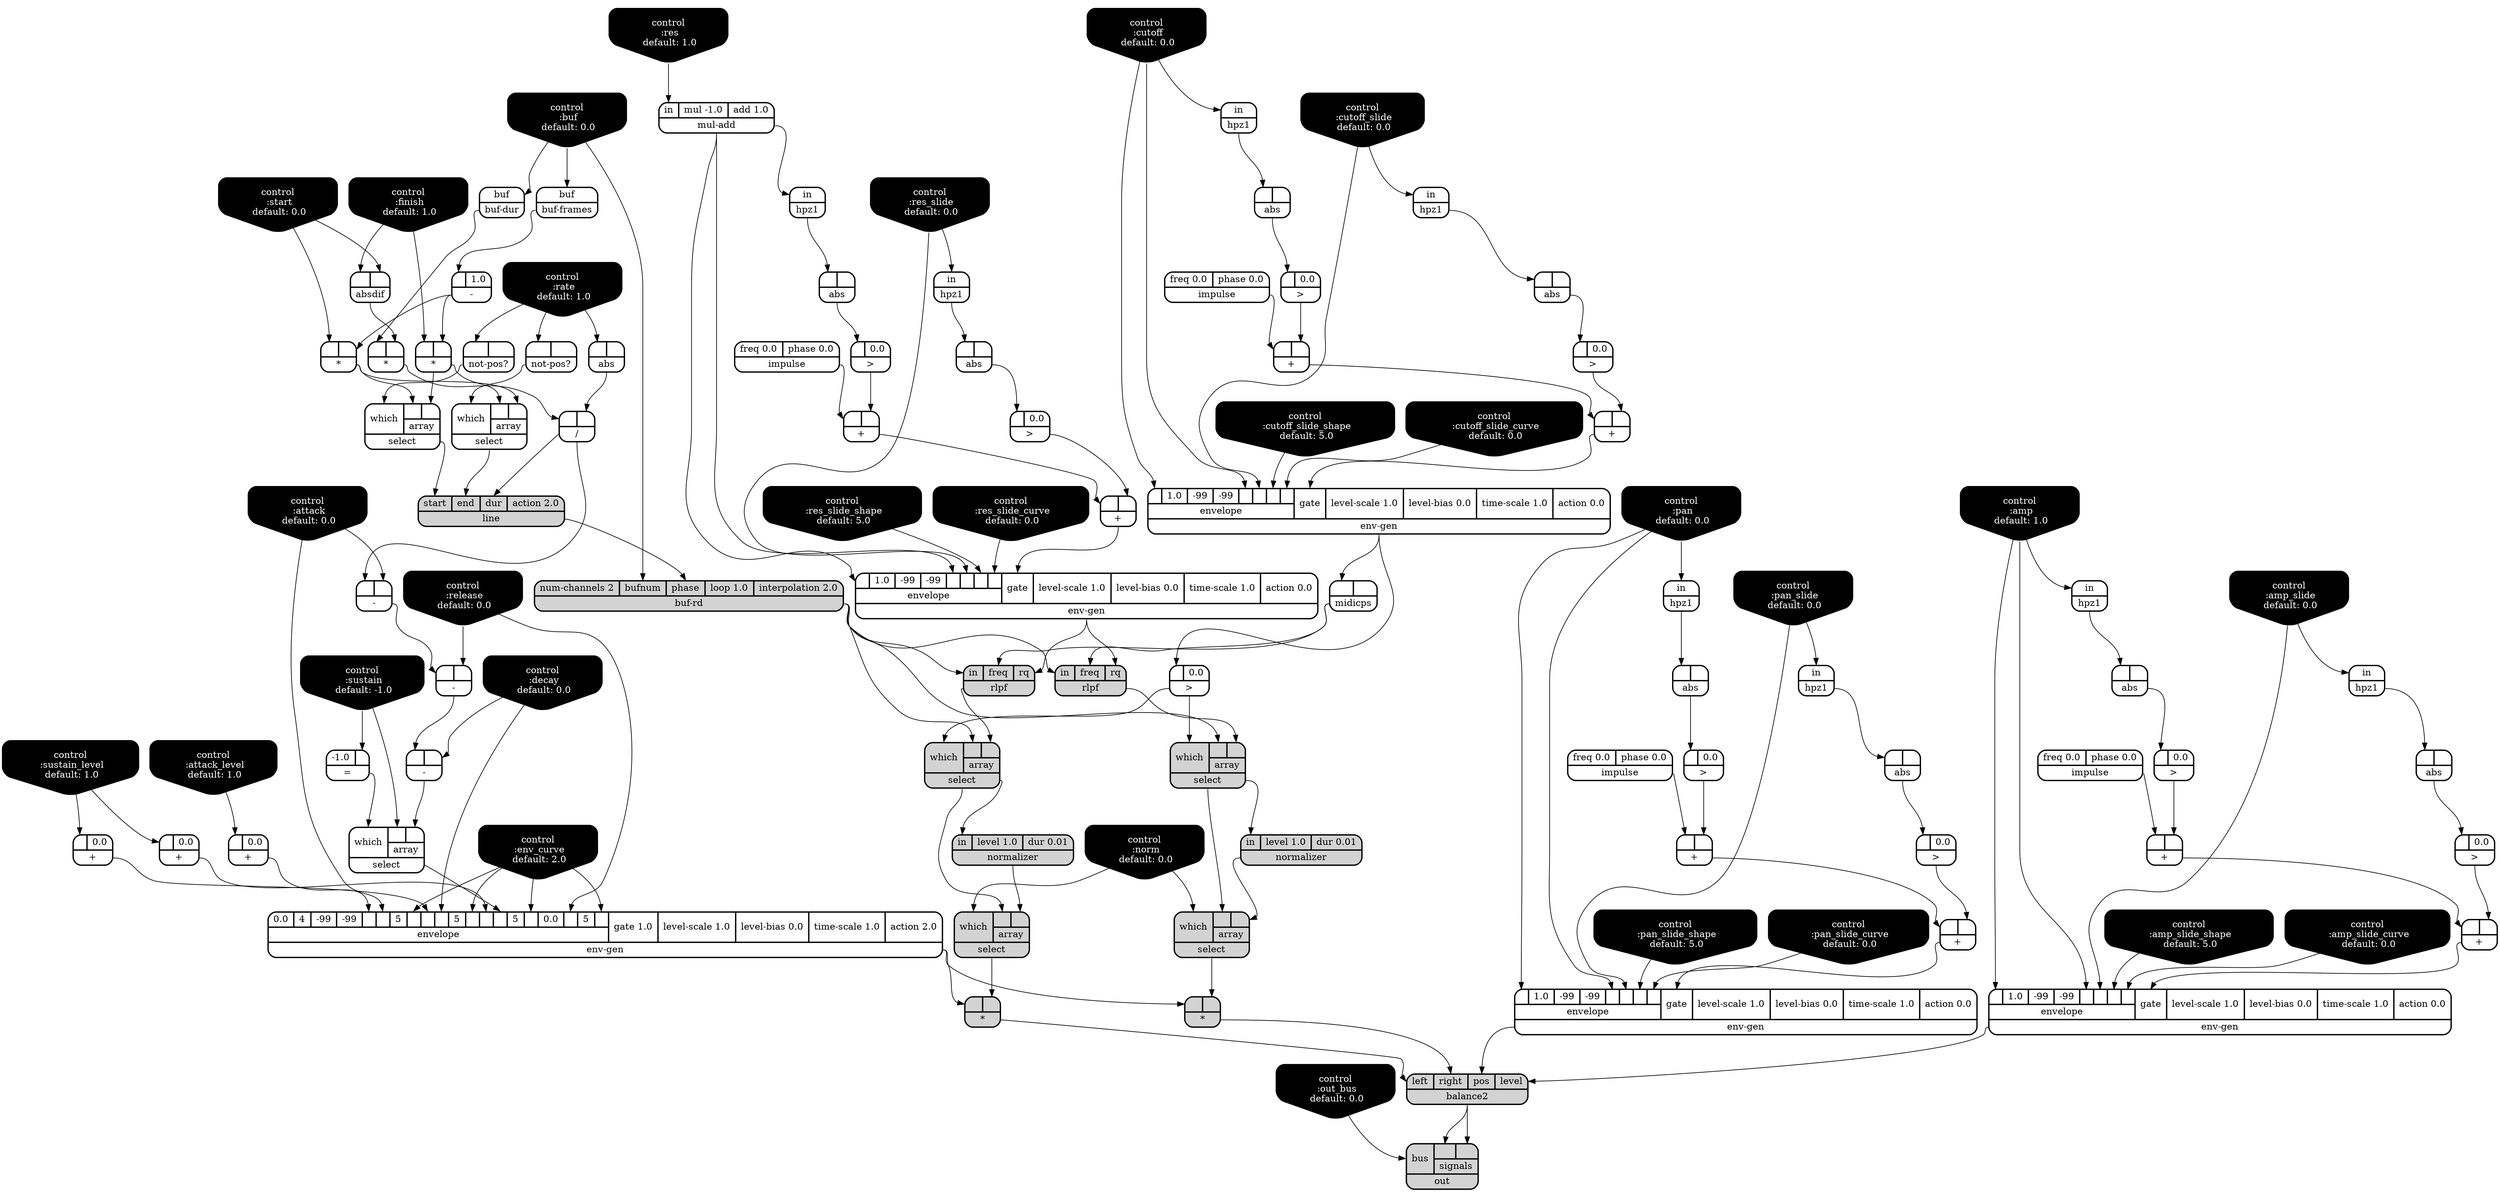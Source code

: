 digraph synthdef {
48 [label = "{{ <a> |<b> } |<__UG_NAME__>* }" style="bold, rounded" shape=record rankdir=LR];
49 [label = "{{ <a> |<b> } |<__UG_NAME__>* }" style="bold, rounded" shape=record rankdir=LR];
55 [label = "{{ <a> |<b> } |<__UG_NAME__>* }" style="bold, rounded" shape=record rankdir=LR];
85 [label = "{{ <a> |<b> } |<__UG_NAME__>* }" style="filled, bold, rounded"  shape=record rankdir=LR];
90 [label = "{{ <a> |<b> } |<__UG_NAME__>* }" style="filled, bold, rounded"  shape=record rankdir=LR];
39 [label = "{{ <a> |<b> } |<__UG_NAME__>+ }" style="bold, rounded" shape=record rankdir=LR];
41 [label = "{{ <a> |<b> } |<__UG_NAME__>+ }" style="bold, rounded" shape=record rankdir=LR];
65 [label = "{{ <a> |<b> } |<__UG_NAME__>+ }" style="bold, rounded" shape=record rankdir=LR];
67 [label = "{{ <a> |<b> } |<__UG_NAME__>+ }" style="bold, rounded" shape=record rankdir=LR];
77 [label = "{{ <a> |<b> 0.0} |<__UG_NAME__>+ }" style="bold, rounded" shape=record rankdir=LR];
80 [label = "{{ <a> |<b> 0.0} |<__UG_NAME__>+ }" style="bold, rounded" shape=record rankdir=LR];
81 [label = "{{ <a> |<b> 0.0} |<__UG_NAME__>+ }" style="bold, rounded" shape=record rankdir=LR];
92 [label = "{{ <a> |<b> } |<__UG_NAME__>+ }" style="bold, rounded" shape=record rankdir=LR];
96 [label = "{{ <a> |<b> } |<__UG_NAME__>+ }" style="bold, rounded" shape=record rankdir=LR];
102 [label = "{{ <a> |<b> } |<__UG_NAME__>+ }" style="bold, rounded" shape=record rankdir=LR];
104 [label = "{{ <a> |<b> } |<__UG_NAME__>+ }" style="bold, rounded" shape=record rankdir=LR];
47 [label = "{{ <a> |<b> 1.0} |<__UG_NAME__>- }" style="bold, rounded" shape=record rankdir=LR];
74 [label = "{{ <a> |<b> } |<__UG_NAME__>- }" style="bold, rounded" shape=record rankdir=LR];
75 [label = "{{ <a> |<b> } |<__UG_NAME__>- }" style="bold, rounded" shape=record rankdir=LR];
76 [label = "{{ <a> |<b> } |<__UG_NAME__>- }" style="bold, rounded" shape=record rankdir=LR];
57 [label = "{{ <a> |<b> } |<__UG_NAME__>/ }" style="bold, rounded" shape=record rankdir=LR];
78 [label = "{{ <a> -1.0|<b> } |<__UG_NAME__>= }" style="bold, rounded" shape=record rankdir=LR];
38 [label = "{{ <a> |<b> 0.0} |<__UG_NAME__>\> }" style="bold, rounded" shape=record rankdir=LR];
40 [label = "{{ <a> |<b> 0.0} |<__UG_NAME__>\> }" style="bold, rounded" shape=record rankdir=LR];
44 [label = "{{ <a> |<b> 0.0} |<__UG_NAME__>\> }" style="bold, rounded" shape=record rankdir=LR];
64 [label = "{{ <a> |<b> 0.0} |<__UG_NAME__>\> }" style="bold, rounded" shape=record rankdir=LR];
66 [label = "{{ <a> |<b> 0.0} |<__UG_NAME__>\> }" style="bold, rounded" shape=record rankdir=LR];
73 [label = "{{ <a> |<b> 0.0} |<__UG_NAME__>\> }" style="bold, rounded" shape=record rankdir=LR];
95 [label = "{{ <a> |<b> 0.0} |<__UG_NAME__>\> }" style="bold, rounded" shape=record rankdir=LR];
101 [label = "{{ <a> |<b> 0.0} |<__UG_NAME__>\> }" style="bold, rounded" shape=record rankdir=LR];
103 [label = "{{ <a> |<b> 0.0} |<__UG_NAME__>\> }" style="bold, rounded" shape=record rankdir=LR];
30 [label = "{{ <a> |<b> } |<__UG_NAME__>abs }" style="bold, rounded" shape=record rankdir=LR];
32 [label = "{{ <a> |<b> } |<__UG_NAME__>abs }" style="bold, rounded" shape=record rankdir=LR];
34 [label = "{{ <a> |<b> } |<__UG_NAME__>abs }" style="bold, rounded" shape=record rankdir=LR];
37 [label = "{{ <a> |<b> } |<__UG_NAME__>abs }" style="bold, rounded" shape=record rankdir=LR];
56 [label = "{{ <a> |<b> } |<__UG_NAME__>abs }" style="bold, rounded" shape=record rankdir=LR];
63 [label = "{{ <a> |<b> } |<__UG_NAME__>abs }" style="bold, rounded" shape=record rankdir=LR];
72 [label = "{{ <a> |<b> } |<__UG_NAME__>abs }" style="bold, rounded" shape=record rankdir=LR];
94 [label = "{{ <a> |<b> } |<__UG_NAME__>abs }" style="bold, rounded" shape=record rankdir=LR];
100 [label = "{{ <a> |<b> } |<__UG_NAME__>abs }" style="bold, rounded" shape=record rankdir=LR];
54 [label = "{{ <a> |<b> } |<__UG_NAME__>absdif }" style="bold, rounded" shape=record rankdir=LR];
106 [label = "{{ <left> left|<right> right|<pos> pos|<level> level} |<__UG_NAME__>balance2 }" style="filled, bold, rounded"  shape=record rankdir=LR];
53 [label = "{{ <buf> buf} |<__UG_NAME__>buf-dur }" style="bold, rounded" shape=record rankdir=LR];
46 [label = "{{ <buf> buf} |<__UG_NAME__>buf-frames }" style="bold, rounded" shape=record rankdir=LR];
59 [label = "{{ <num____channels> num-channels 2|<bufnum> bufnum|<phase> phase|<loop> loop 1.0|<interpolation> interpolation 2.0} |<__UG_NAME__>buf-rd }" style="filled, bold, rounded"  shape=record rankdir=LR];
0 [label = "control
 :buf
 default: 0.0" shape=invhouse style="rounded, filled, bold" fillcolor=black fontcolor=white ]; 
1 [label = "control
 :amp
 default: 1.0" shape=invhouse style="rounded, filled, bold" fillcolor=black fontcolor=white ]; 
2 [label = "control
 :amp_slide
 default: 0.0" shape=invhouse style="rounded, filled, bold" fillcolor=black fontcolor=white ]; 
3 [label = "control
 :amp_slide_shape
 default: 5.0" shape=invhouse style="rounded, filled, bold" fillcolor=black fontcolor=white ]; 
4 [label = "control
 :amp_slide_curve
 default: 0.0" shape=invhouse style="rounded, filled, bold" fillcolor=black fontcolor=white ]; 
5 [label = "control
 :pan
 default: 0.0" shape=invhouse style="rounded, filled, bold" fillcolor=black fontcolor=white ]; 
6 [label = "control
 :pan_slide
 default: 0.0" shape=invhouse style="rounded, filled, bold" fillcolor=black fontcolor=white ]; 
7 [label = "control
 :pan_slide_shape
 default: 5.0" shape=invhouse style="rounded, filled, bold" fillcolor=black fontcolor=white ]; 
8 [label = "control
 :pan_slide_curve
 default: 0.0" shape=invhouse style="rounded, filled, bold" fillcolor=black fontcolor=white ]; 
9 [label = "control
 :cutoff
 default: 0.0" shape=invhouse style="rounded, filled, bold" fillcolor=black fontcolor=white ]; 
10 [label = "control
 :cutoff_slide
 default: 0.0" shape=invhouse style="rounded, filled, bold" fillcolor=black fontcolor=white ]; 
11 [label = "control
 :cutoff_slide_shape
 default: 5.0" shape=invhouse style="rounded, filled, bold" fillcolor=black fontcolor=white ]; 
12 [label = "control
 :cutoff_slide_curve
 default: 0.0" shape=invhouse style="rounded, filled, bold" fillcolor=black fontcolor=white ]; 
13 [label = "control
 :res
 default: 1.0" shape=invhouse style="rounded, filled, bold" fillcolor=black fontcolor=white ]; 
14 [label = "control
 :res_slide
 default: 0.0" shape=invhouse style="rounded, filled, bold" fillcolor=black fontcolor=white ]; 
15 [label = "control
 :res_slide_shape
 default: 5.0" shape=invhouse style="rounded, filled, bold" fillcolor=black fontcolor=white ]; 
16 [label = "control
 :res_slide_curve
 default: 0.0" shape=invhouse style="rounded, filled, bold" fillcolor=black fontcolor=white ]; 
17 [label = "control
 :attack
 default: 0.0" shape=invhouse style="rounded, filled, bold" fillcolor=black fontcolor=white ]; 
18 [label = "control
 :decay
 default: 0.0" shape=invhouse style="rounded, filled, bold" fillcolor=black fontcolor=white ]; 
19 [label = "control
 :sustain
 default: -1.0" shape=invhouse style="rounded, filled, bold" fillcolor=black fontcolor=white ]; 
20 [label = "control
 :release
 default: 0.0" shape=invhouse style="rounded, filled, bold" fillcolor=black fontcolor=white ]; 
21 [label = "control
 :attack_level
 default: 1.0" shape=invhouse style="rounded, filled, bold" fillcolor=black fontcolor=white ]; 
22 [label = "control
 :sustain_level
 default: 1.0" shape=invhouse style="rounded, filled, bold" fillcolor=black fontcolor=white ]; 
23 [label = "control
 :env_curve
 default: 2.0" shape=invhouse style="rounded, filled, bold" fillcolor=black fontcolor=white ]; 
24 [label = "control
 :rate
 default: 1.0" shape=invhouse style="rounded, filled, bold" fillcolor=black fontcolor=white ]; 
25 [label = "control
 :start
 default: 0.0" shape=invhouse style="rounded, filled, bold" fillcolor=black fontcolor=white ]; 
26 [label = "control
 :finish
 default: 1.0" shape=invhouse style="rounded, filled, bold" fillcolor=black fontcolor=white ]; 
27 [label = "control
 :norm
 default: 0.0" shape=invhouse style="rounded, filled, bold" fillcolor=black fontcolor=white ]; 
28 [label = "control
 :out_bus
 default: 0.0" shape=invhouse style="rounded, filled, bold" fillcolor=black fontcolor=white ]; 
42 [label = "{{ {{<envelope___control___0>|1.0|-99|-99|<envelope___control___4>|<envelope___control___5>|<envelope___control___6>|<envelope___control___7>}|envelope}|<gate> gate|<level____scale> level-scale 1.0|<level____bias> level-bias 0.0|<time____scale> time-scale 1.0|<action> action 0.0} |<__UG_NAME__>env-gen }" style="bold, rounded" shape=record rankdir=LR];
68 [label = "{{ {{<envelope___mul____add___0>|1.0|-99|-99|<envelope___mul____add___4>|<envelope___control___5>|<envelope___control___6>|<envelope___control___7>}|envelope}|<gate> gate|<level____scale> level-scale 1.0|<level____bias> level-bias 0.0|<time____scale> time-scale 1.0|<action> action 0.0} |<__UG_NAME__>env-gen }" style="bold, rounded" shape=record rankdir=LR];
82 [label = "{{ {{0.0|4|-99|-99|<envelope___binary____op____u____gen___4>|<envelope___control___5>|5|<envelope___control___7>|<envelope___binary____op____u____gen___8>|<envelope___control___9>|5|<envelope___control___11>|<envelope___binary____op____u____gen___12>|<envelope___select___13>|5|<envelope___control___15>|0.0|<envelope___control___17>|5|<envelope___control___19>}|envelope}|<gate> gate 1.0|<level____scale> level-scale 1.0|<level____bias> level-bias 0.0|<time____scale> time-scale 1.0|<action> action 2.0} |<__UG_NAME__>env-gen }" style="bold, rounded" shape=record rankdir=LR];
97 [label = "{{ {{<envelope___control___0>|1.0|-99|-99|<envelope___control___4>|<envelope___control___5>|<envelope___control___6>|<envelope___control___7>}|envelope}|<gate> gate|<level____scale> level-scale 1.0|<level____bias> level-bias 0.0|<time____scale> time-scale 1.0|<action> action 0.0} |<__UG_NAME__>env-gen }" style="bold, rounded" shape=record rankdir=LR];
105 [label = "{{ {{<envelope___control___0>|1.0|-99|-99|<envelope___control___4>|<envelope___control___5>|<envelope___control___6>|<envelope___control___7>}|envelope}|<gate> gate|<level____scale> level-scale 1.0|<level____bias> level-bias 0.0|<time____scale> time-scale 1.0|<action> action 0.0} |<__UG_NAME__>env-gen }" style="bold, rounded" shape=record rankdir=LR];
29 [label = "{{ <in> in} |<__UG_NAME__>hpz1 }" style="bold, rounded" shape=record rankdir=LR];
31 [label = "{{ <in> in} |<__UG_NAME__>hpz1 }" style="bold, rounded" shape=record rankdir=LR];
33 [label = "{{ <in> in} |<__UG_NAME__>hpz1 }" style="bold, rounded" shape=record rankdir=LR];
36 [label = "{{ <in> in} |<__UG_NAME__>hpz1 }" style="bold, rounded" shape=record rankdir=LR];
62 [label = "{{ <in> in} |<__UG_NAME__>hpz1 }" style="bold, rounded" shape=record rankdir=LR];
71 [label = "{{ <in> in} |<__UG_NAME__>hpz1 }" style="bold, rounded" shape=record rankdir=LR];
93 [label = "{{ <in> in} |<__UG_NAME__>hpz1 }" style="bold, rounded" shape=record rankdir=LR];
99 [label = "{{ <in> in} |<__UG_NAME__>hpz1 }" style="bold, rounded" shape=record rankdir=LR];
35 [label = "{{ <freq> freq 0.0|<phase> phase 0.0} |<__UG_NAME__>impulse }" style="bold, rounded" shape=record rankdir=LR];
60 [label = "{{ <freq> freq 0.0|<phase> phase 0.0} |<__UG_NAME__>impulse }" style="bold, rounded" shape=record rankdir=LR];
91 [label = "{{ <freq> freq 0.0|<phase> phase 0.0} |<__UG_NAME__>impulse }" style="bold, rounded" shape=record rankdir=LR];
98 [label = "{{ <freq> freq 0.0|<phase> phase 0.0} |<__UG_NAME__>impulse }" style="bold, rounded" shape=record rankdir=LR];
58 [label = "{{ <start> start|<end> end|<dur> dur|<action> action 2.0} |<__UG_NAME__>line }" style="filled, bold, rounded"  shape=record rankdir=LR];
43 [label = "{{ <a> |<b> } |<__UG_NAME__>midicps }" style="bold, rounded" shape=record rankdir=LR];
61 [label = "{{ <in> in|<mul> mul -1.0|<add> add 1.0} |<__UG_NAME__>mul-add }" style="bold, rounded" shape=record rankdir=LR];
83 [label = "{{ <in> in|<level> level 1.0|<dur> dur 0.01} |<__UG_NAME__>normalizer }" style="filled, bold, rounded"  shape=record rankdir=LR];
88 [label = "{{ <in> in|<level> level 1.0|<dur> dur 0.01} |<__UG_NAME__>normalizer }" style="filled, bold, rounded"  shape=record rankdir=LR];
45 [label = "{{ <a> |<b> } |<__UG_NAME__>not-pos? }" style="bold, rounded" shape=record rankdir=LR];
51 [label = "{{ <a> |<b> } |<__UG_NAME__>not-pos? }" style="bold, rounded" shape=record rankdir=LR];
107 [label = "{{ <bus> bus|{{<signals___balance2___0>|<signals___balance2___1>}|signals}} |<__UG_NAME__>out }" style="filled, bold, rounded"  shape=record rankdir=LR];
69 [label = "{{ <in> in|<freq> freq|<rq> rq} |<__UG_NAME__>rlpf }" style="filled, bold, rounded"  shape=record rankdir=LR];
86 [label = "{{ <in> in|<freq> freq|<rq> rq} |<__UG_NAME__>rlpf }" style="filled, bold, rounded"  shape=record rankdir=LR];
50 [label = "{{ <which> which|{{<array___binary____op____u____gen___0>|<array___binary____op____u____gen___1>}|array}} |<__UG_NAME__>select }" style="bold, rounded" shape=record rankdir=LR];
52 [label = "{{ <which> which|{{<array___binary____op____u____gen___0>|<array___binary____op____u____gen___1>}|array}} |<__UG_NAME__>select }" style="bold, rounded" shape=record rankdir=LR];
70 [label = "{{ <which> which|{{<array___buf____rd___0>|<array___rlpf___1>}|array}} |<__UG_NAME__>select }" style="filled, bold, rounded"  shape=record rankdir=LR];
79 [label = "{{ <which> which|{{<array___control___0>|<array___binary____op____u____gen___1>}|array}} |<__UG_NAME__>select }" style="bold, rounded" shape=record rankdir=LR];
84 [label = "{{ <which> which|{{<array___select___0>|<array___normalizer___1>}|array}} |<__UG_NAME__>select }" style="filled, bold, rounded"  shape=record rankdir=LR];
87 [label = "{{ <which> which|{{<array___buf____rd___0>|<array___rlpf___1>}|array}} |<__UG_NAME__>select }" style="filled, bold, rounded"  shape=record rankdir=LR];
89 [label = "{{ <which> which|{{<array___select___0>|<array___normalizer___1>}|array}} |<__UG_NAME__>select }" style="filled, bold, rounded"  shape=record rankdir=LR];

47:__UG_NAME__ -> 48:b ;
25:__UG_NAME__ -> 48:a ;
47:__UG_NAME__ -> 49:b ;
26:__UG_NAME__ -> 49:a ;
54:__UG_NAME__ -> 55:b ;
53:__UG_NAME__ -> 55:a ;
84:__UG_NAME__ -> 85:b ;
82:__UG_NAME__ -> 85:a ;
89:__UG_NAME__ -> 90:b ;
82:__UG_NAME__ -> 90:a ;
38:__UG_NAME__ -> 39:b ;
35:__UG_NAME__ -> 39:a ;
40:__UG_NAME__ -> 41:b ;
39:__UG_NAME__ -> 41:a ;
64:__UG_NAME__ -> 65:b ;
60:__UG_NAME__ -> 65:a ;
66:__UG_NAME__ -> 67:b ;
65:__UG_NAME__ -> 67:a ;
22:__UG_NAME__ -> 77:a ;
21:__UG_NAME__ -> 80:a ;
22:__UG_NAME__ -> 81:a ;
73:__UG_NAME__ -> 92:b ;
91:__UG_NAME__ -> 92:a ;
95:__UG_NAME__ -> 96:b ;
92:__UG_NAME__ -> 96:a ;
101:__UG_NAME__ -> 102:b ;
98:__UG_NAME__ -> 102:a ;
103:__UG_NAME__ -> 104:b ;
102:__UG_NAME__ -> 104:a ;
46:__UG_NAME__ -> 47:a ;
17:__UG_NAME__ -> 74:b ;
57:__UG_NAME__ -> 74:a ;
20:__UG_NAME__ -> 75:b ;
74:__UG_NAME__ -> 75:a ;
18:__UG_NAME__ -> 76:b ;
75:__UG_NAME__ -> 76:a ;
56:__UG_NAME__ -> 57:b ;
55:__UG_NAME__ -> 57:a ;
19:__UG_NAME__ -> 78:b ;
37:__UG_NAME__ -> 38:a ;
30:__UG_NAME__ -> 40:a ;
42:__UG_NAME__ -> 44:a ;
63:__UG_NAME__ -> 64:a ;
32:__UG_NAME__ -> 66:a ;
72:__UG_NAME__ -> 73:a ;
94:__UG_NAME__ -> 95:a ;
100:__UG_NAME__ -> 101:a ;
34:__UG_NAME__ -> 103:a ;
29:__UG_NAME__ -> 30:a ;
31:__UG_NAME__ -> 32:a ;
33:__UG_NAME__ -> 34:a ;
36:__UG_NAME__ -> 37:a ;
24:__UG_NAME__ -> 56:a ;
62:__UG_NAME__ -> 63:a ;
71:__UG_NAME__ -> 72:a ;
93:__UG_NAME__ -> 94:a ;
99:__UG_NAME__ -> 100:a ;
25:__UG_NAME__ -> 54:b ;
26:__UG_NAME__ -> 54:a ;
105:__UG_NAME__ -> 106:level ;
97:__UG_NAME__ -> 106:pos ;
90:__UG_NAME__ -> 106:right ;
85:__UG_NAME__ -> 106:left ;
0:__UG_NAME__ -> 53:buf ;
0:__UG_NAME__ -> 46:buf ;
58:__UG_NAME__ -> 59:phase ;
0:__UG_NAME__ -> 59:bufnum ;
41:__UG_NAME__ -> 42:gate ;
9:__UG_NAME__ -> 42:envelope___control___0 ;
9:__UG_NAME__ -> 42:envelope___control___4 ;
10:__UG_NAME__ -> 42:envelope___control___5 ;
11:__UG_NAME__ -> 42:envelope___control___6 ;
12:__UG_NAME__ -> 42:envelope___control___7 ;
67:__UG_NAME__ -> 68:gate ;
61:__UG_NAME__ -> 68:envelope___mul____add___0 ;
61:__UG_NAME__ -> 68:envelope___mul____add___4 ;
14:__UG_NAME__ -> 68:envelope___control___5 ;
15:__UG_NAME__ -> 68:envelope___control___6 ;
16:__UG_NAME__ -> 68:envelope___control___7 ;
80:__UG_NAME__ -> 82:envelope___binary____op____u____gen___4 ;
17:__UG_NAME__ -> 82:envelope___control___5 ;
23:__UG_NAME__ -> 82:envelope___control___7 ;
77:__UG_NAME__ -> 82:envelope___binary____op____u____gen___8 ;
18:__UG_NAME__ -> 82:envelope___control___9 ;
23:__UG_NAME__ -> 82:envelope___control___11 ;
81:__UG_NAME__ -> 82:envelope___binary____op____u____gen___12 ;
79:__UG_NAME__ -> 82:envelope___select___13 ;
23:__UG_NAME__ -> 82:envelope___control___15 ;
20:__UG_NAME__ -> 82:envelope___control___17 ;
23:__UG_NAME__ -> 82:envelope___control___19 ;
96:__UG_NAME__ -> 97:gate ;
5:__UG_NAME__ -> 97:envelope___control___0 ;
5:__UG_NAME__ -> 97:envelope___control___4 ;
6:__UG_NAME__ -> 97:envelope___control___5 ;
7:__UG_NAME__ -> 97:envelope___control___6 ;
8:__UG_NAME__ -> 97:envelope___control___7 ;
104:__UG_NAME__ -> 105:gate ;
1:__UG_NAME__ -> 105:envelope___control___0 ;
1:__UG_NAME__ -> 105:envelope___control___4 ;
2:__UG_NAME__ -> 105:envelope___control___5 ;
3:__UG_NAME__ -> 105:envelope___control___6 ;
4:__UG_NAME__ -> 105:envelope___control___7 ;
10:__UG_NAME__ -> 29:in ;
14:__UG_NAME__ -> 31:in ;
2:__UG_NAME__ -> 33:in ;
9:__UG_NAME__ -> 36:in ;
61:__UG_NAME__ -> 62:in ;
5:__UG_NAME__ -> 71:in ;
6:__UG_NAME__ -> 93:in ;
1:__UG_NAME__ -> 99:in ;
57:__UG_NAME__ -> 58:dur ;
52:__UG_NAME__ -> 58:end ;
50:__UG_NAME__ -> 58:start ;
42:__UG_NAME__ -> 43:a ;
13:__UG_NAME__ -> 61:in ;
70:__UG_NAME__ -> 83:in ;
87:__UG_NAME__ -> 88:in ;
24:__UG_NAME__ -> 45:a ;
24:__UG_NAME__ -> 51:a ;
106:__UG_NAME__ -> 107:signals___balance2___0 ;
106:__UG_NAME__ -> 107:signals___balance2___1 ;
28:__UG_NAME__ -> 107:bus ;
68:__UG_NAME__ -> 69:rq ;
43:__UG_NAME__ -> 69:freq ;
59:__UG_NAME__ -> 69:in ;
68:__UG_NAME__ -> 86:rq ;
43:__UG_NAME__ -> 86:freq ;
59:__UG_NAME__ -> 86:in ;
48:__UG_NAME__ -> 50:array___binary____op____u____gen___0 ;
49:__UG_NAME__ -> 50:array___binary____op____u____gen___1 ;
45:__UG_NAME__ -> 50:which ;
49:__UG_NAME__ -> 52:array___binary____op____u____gen___0 ;
48:__UG_NAME__ -> 52:array___binary____op____u____gen___1 ;
51:__UG_NAME__ -> 52:which ;
59:__UG_NAME__ -> 70:array___buf____rd___0 ;
69:__UG_NAME__ -> 70:array___rlpf___1 ;
44:__UG_NAME__ -> 70:which ;
19:__UG_NAME__ -> 79:array___control___0 ;
76:__UG_NAME__ -> 79:array___binary____op____u____gen___1 ;
78:__UG_NAME__ -> 79:which ;
70:__UG_NAME__ -> 84:array___select___0 ;
83:__UG_NAME__ -> 84:array___normalizer___1 ;
27:__UG_NAME__ -> 84:which ;
59:__UG_NAME__ -> 87:array___buf____rd___0 ;
86:__UG_NAME__ -> 87:array___rlpf___1 ;
44:__UG_NAME__ -> 87:which ;
87:__UG_NAME__ -> 89:array___select___0 ;
88:__UG_NAME__ -> 89:array___normalizer___1 ;
27:__UG_NAME__ -> 89:which ;

}